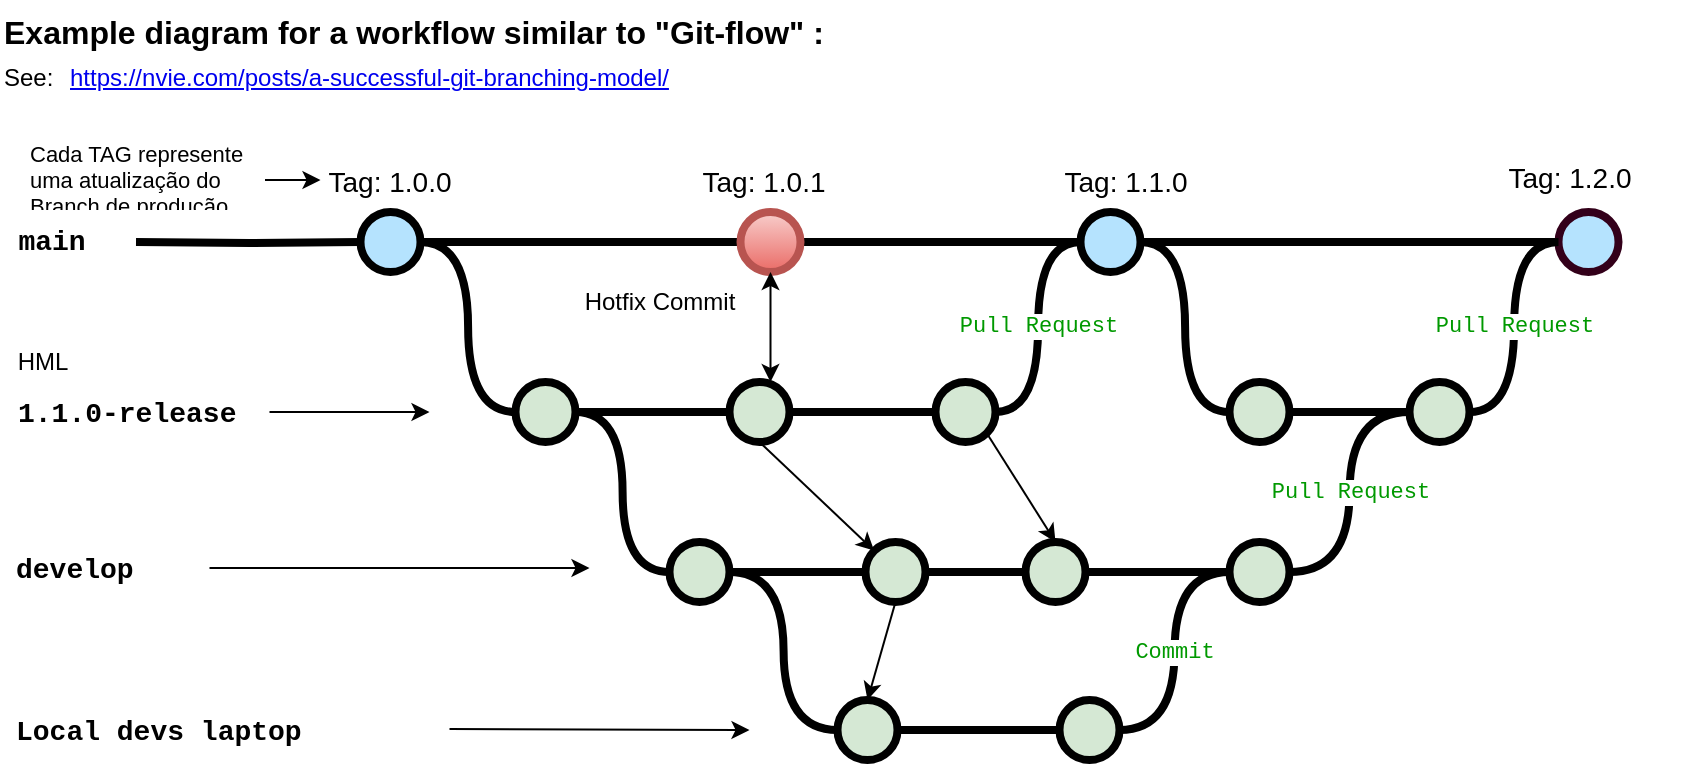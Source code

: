 <mxfile version="15.8.7" type="device" pages="2"><diagram id="yPxyJZ8AM_hMuL3Unpa9" name="complex gitflow"><mxGraphModel dx="1108" dy="545" grid="1" gridSize="10" guides="1" tooltips="1" connect="1" arrows="1" fold="1" page="1" pageScale="1" pageWidth="1100" pageHeight="850" math="0" shadow="0"><root><mxCell id="0"/><mxCell id="1" parent="0"/><mxCell id="uWUnNED6HEl2aK5fdaIb-7" value="Hotfix Commit" style="text;html=1;strokeColor=none;fillColor=none;align=center;verticalAlign=middle;whiteSpace=wrap;overflow=hidden;" parent="1" vertex="1"><mxGeometry x="372.25" y="226" width="80" height="30" as="geometry"/></mxCell><mxCell id="uWUnNED6HEl2aK5fdaIb-8" value="" style="edgeStyle=orthogonalEdgeStyle;rounded=0;html=1;jettySize=auto;orthogonalLoop=1;plain-blue;endArrow=none;endFill=0;strokeWidth=4;strokeColor=#000000;entryX=0;entryY=0.5;entryDx=0;entryDy=0;entryPerimeter=0;" parent="1" source="uWUnNED6HEl2aK5fdaIb-10" target="9hBKPDzoitwpIBdzFDQ7-16" edge="1"><mxGeometry x="292.25" y="211" as="geometry"><mxPoint x="442.25" y="211" as="targetPoint"/></mxGeometry></mxCell><mxCell id="uWUnNED6HEl2aK5fdaIb-9" style="edgeStyle=orthogonalEdgeStyle;curved=1;rounded=0;html=1;exitX=1;exitY=0.5;exitPerimeter=0;entryX=0;entryY=0.5;entryPerimeter=0;endArrow=none;endFill=0;jettySize=auto;orthogonalLoop=1;strokeWidth=4;fontSize=15;" parent="1" source="uWUnNED6HEl2aK5fdaIb-10" target="uWUnNED6HEl2aK5fdaIb-15" edge="1"><mxGeometry relative="1" as="geometry"/></mxCell><mxCell id="uWUnNED6HEl2aK5fdaIb-10" value="" style="verticalLabelPosition=bottom;verticalAlign=top;html=1;strokeWidth=4;shape=mxgraph.flowchart.on-page_reference;plain-blue;gradientColor=none;fillColor=#B5E3Fe;strokeColor=#000000;" parent="1" vertex="1"><mxGeometry x="262.25" y="196" width="30" height="30" as="geometry"/></mxCell><mxCell id="uWUnNED6HEl2aK5fdaIb-80" value="" style="edgeStyle=orthogonalEdgeStyle;curved=1;rounded=0;orthogonalLoop=1;jettySize=auto;html=1;endArrow=none;endFill=0;strokeWidth=4;entryX=0;entryY=0.5;entryDx=0;entryDy=0;entryPerimeter=0;" parent="1" source="uWUnNED6HEl2aK5fdaIb-11" target="uWUnNED6HEl2aK5fdaIb-109" edge="1"><mxGeometry relative="1" as="geometry"><mxPoint x="734.5" y="211" as="targetPoint"/></mxGeometry></mxCell><mxCell id="uWUnNED6HEl2aK5fdaIb-105" style="edgeStyle=orthogonalEdgeStyle;curved=1;rounded=0;orthogonalLoop=1;jettySize=auto;html=1;exitX=1;exitY=0.5;exitDx=0;exitDy=0;exitPerimeter=0;entryX=0;entryY=0.5;entryDx=0;entryDy=0;entryPerimeter=0;endArrow=none;endFill=0;strokeWidth=4;fontFamily=Courier New;fontColor=#009900;" parent="1" source="uWUnNED6HEl2aK5fdaIb-11" target="uWUnNED6HEl2aK5fdaIb-104" edge="1"><mxGeometry relative="1" as="geometry"/></mxCell><mxCell id="uWUnNED6HEl2aK5fdaIb-11" value="" style="verticalLabelPosition=bottom;verticalAlign=top;html=1;strokeWidth=4;shape=mxgraph.flowchart.on-page_reference;plain-blue;gradientColor=none;strokeColor=#000000;fillColor=#B5E3FE;" parent="1" vertex="1"><mxGeometry x="622.25" y="196" width="30" height="30" as="geometry"/></mxCell><mxCell id="uWUnNED6HEl2aK5fdaIb-109" value="" style="verticalLabelPosition=bottom;verticalAlign=top;html=1;strokeWidth=4;shape=mxgraph.flowchart.on-page_reference;plain-blue;gradientColor=none;strokeColor=#33001A;fillColor=#B5E3FE;" parent="1" vertex="1"><mxGeometry x="861.25" y="196" width="30" height="30" as="geometry"/></mxCell><mxCell id="uWUnNED6HEl2aK5fdaIb-12" value="" style="edgeStyle=orthogonalEdgeStyle;rounded=0;html=1;jettySize=auto;orthogonalLoop=1;strokeWidth=4;endArrow=none;endFill=0;" parent="1" target="uWUnNED6HEl2aK5fdaIb-10" edge="1"><mxGeometry x="192.25" y="211" as="geometry"><mxPoint x="150" y="211" as="sourcePoint"/></mxGeometry></mxCell><mxCell id="uWUnNED6HEl2aK5fdaIb-13" value="main" style="text;html=1;strokeColor=none;fillColor=none;align=center;verticalAlign=middle;whiteSpace=wrap;overflow=hidden;fontSize=14;fontStyle=1;fontFamily=Courier New;" parent="1" vertex="1"><mxGeometry x="83" y="190" width="50" height="42" as="geometry"/></mxCell><mxCell id="uWUnNED6HEl2aK5fdaIb-14" style="edgeStyle=orthogonalEdgeStyle;curved=1;rounded=0;html=1;exitX=1;exitY=0.5;exitPerimeter=0;endArrow=none;endFill=0;jettySize=auto;orthogonalLoop=1;strokeWidth=4;fontSize=15;" parent="1" source="uWUnNED6HEl2aK5fdaIb-15" target="uWUnNED6HEl2aK5fdaIb-17" edge="1"><mxGeometry relative="1" as="geometry"/></mxCell><mxCell id="uWUnNED6HEl2aK5fdaIb-15" value="" style="verticalLabelPosition=bottom;verticalAlign=top;html=1;strokeWidth=4;shape=mxgraph.flowchart.on-page_reference;plain-purple;gradientColor=none;strokeColor=#000000;fillColor=#D5E8D4;" parent="1" vertex="1"><mxGeometry x="339.75" y="281" width="30" height="30" as="geometry"/></mxCell><mxCell id="uWUnNED6HEl2aK5fdaIb-16" style="edgeStyle=orthogonalEdgeStyle;curved=1;rounded=0;html=1;exitX=1;exitY=0.5;exitPerimeter=0;entryX=0;entryY=0.5;entryPerimeter=0;endArrow=none;endFill=0;jettySize=auto;orthogonalLoop=1;strokeWidth=4;fontSize=15;" parent="1" source="uWUnNED6HEl2aK5fdaIb-17" target="uWUnNED6HEl2aK5fdaIb-19" edge="1"><mxGeometry relative="1" as="geometry"/></mxCell><mxCell id="uWUnNED6HEl2aK5fdaIb-17" value="" style="verticalLabelPosition=bottom;verticalAlign=top;html=1;strokeWidth=4;shape=mxgraph.flowchart.on-page_reference;plain-purple;gradientColor=none;strokeColor=#000000;fillColor=#D5E8D4;" parent="1" vertex="1"><mxGeometry x="446.75" y="281" width="30" height="30" as="geometry"/></mxCell><mxCell id="uWUnNED6HEl2aK5fdaIb-18" value="Pull Request" style="edgeStyle=orthogonalEdgeStyle;curved=1;rounded=0;html=1;exitX=1;exitY=0.5;exitPerimeter=0;entryX=0;entryY=0.5;entryPerimeter=0;endArrow=none;endFill=0;jettySize=auto;orthogonalLoop=1;strokeWidth=4;fontSize=11;fontFamily=Courier New;fontColor=#009900;" parent="1" source="uWUnNED6HEl2aK5fdaIb-19" target="uWUnNED6HEl2aK5fdaIb-11" edge="1"><mxGeometry relative="1" as="geometry"/></mxCell><mxCell id="uWUnNED6HEl2aK5fdaIb-19" value="" style="verticalLabelPosition=bottom;verticalAlign=top;html=1;strokeWidth=4;shape=mxgraph.flowchart.on-page_reference;plain-purple;gradientColor=none;strokeColor=#000000;fillColor=#D5E8D4;" parent="1" vertex="1"><mxGeometry x="549.75" y="281" width="30" height="30" as="geometry"/></mxCell><mxCell id="uWUnNED6HEl2aK5fdaIb-20" value="1.1.0-release" style="text;html=1;strokeColor=none;fillColor=none;align=left;verticalAlign=middle;whiteSpace=wrap;overflow=hidden;fontSize=14;fontStyle=1;fontFamily=Courier New;" parent="1" vertex="1"><mxGeometry x="88.75" y="286" width="240" height="20" as="geometry"/></mxCell><mxCell id="uWUnNED6HEl2aK5fdaIb-71" value="" style="edgeStyle=orthogonalEdgeStyle;rounded=0;orthogonalLoop=1;jettySize=auto;html=1;endArrow=none;endFill=0;strokeWidth=4;" parent="1" source="uWUnNED6HEl2aK5fdaIb-69" target="uWUnNED6HEl2aK5fdaIb-70" edge="1"><mxGeometry relative="1" as="geometry"/></mxCell><mxCell id="uWUnNED6HEl2aK5fdaIb-75" style="edgeStyle=orthogonalEdgeStyle;rounded=0;orthogonalLoop=1;jettySize=auto;html=1;entryX=1;entryY=0.5;entryDx=0;entryDy=0;entryPerimeter=0;endArrow=none;endFill=0;strokeWidth=4;curved=1;" parent="1" source="uWUnNED6HEl2aK5fdaIb-69" target="uWUnNED6HEl2aK5fdaIb-15" edge="1"><mxGeometry relative="1" as="geometry"/></mxCell><mxCell id="uWUnNED6HEl2aK5fdaIb-94" style="edgeStyle=orthogonalEdgeStyle;curved=1;rounded=0;orthogonalLoop=1;jettySize=auto;html=1;exitX=1;exitY=0.5;exitDx=0;exitDy=0;exitPerimeter=0;entryX=0;entryY=0.5;entryDx=0;entryDy=0;entryPerimeter=0;endArrow=none;endFill=0;strokeWidth=4;fontFamily=Courier New;fontColor=#009900;" parent="1" source="uWUnNED6HEl2aK5fdaIb-69" target="uWUnNED6HEl2aK5fdaIb-82" edge="1"><mxGeometry relative="1" as="geometry"/></mxCell><mxCell id="uWUnNED6HEl2aK5fdaIb-69" value="" style="verticalLabelPosition=bottom;verticalAlign=top;html=1;strokeWidth=4;shape=mxgraph.flowchart.on-page_reference;plain-purple;gradientColor=none;strokeColor=#000000;fillColor=#D5E8D4;" parent="1" vertex="1"><mxGeometry x="416.75" y="361" width="30" height="30" as="geometry"/></mxCell><mxCell id="uWUnNED6HEl2aK5fdaIb-78" value="" style="edgeStyle=orthogonalEdgeStyle;curved=1;rounded=0;orthogonalLoop=1;jettySize=auto;html=1;endArrow=none;endFill=0;strokeWidth=4;" parent="1" source="uWUnNED6HEl2aK5fdaIb-70" target="uWUnNED6HEl2aK5fdaIb-77" edge="1"><mxGeometry relative="1" as="geometry"/></mxCell><mxCell id="uWUnNED6HEl2aK5fdaIb-70" value="" style="verticalLabelPosition=bottom;verticalAlign=top;html=1;strokeWidth=4;shape=mxgraph.flowchart.on-page_reference;plain-purple;gradientColor=none;strokeColor=#000000;fillColor=#D5E8D4;" parent="1" vertex="1"><mxGeometry x="514.75" y="361" width="30" height="30" as="geometry"/></mxCell><mxCell id="uWUnNED6HEl2aK5fdaIb-96" value="" style="edgeStyle=orthogonalEdgeStyle;curved=1;rounded=0;orthogonalLoop=1;jettySize=auto;html=1;endArrow=none;endFill=0;strokeWidth=4;fontFamily=Courier New;fontColor=#009900;" parent="1" source="uWUnNED6HEl2aK5fdaIb-77" target="uWUnNED6HEl2aK5fdaIb-95" edge="1"><mxGeometry relative="1" as="geometry"/></mxCell><mxCell id="uWUnNED6HEl2aK5fdaIb-77" value="" style="verticalLabelPosition=bottom;verticalAlign=top;html=1;strokeWidth=4;shape=mxgraph.flowchart.on-page_reference;plain-purple;gradientColor=none;strokeColor=#000000;fillColor=#D5E8D4;" parent="1" vertex="1"><mxGeometry x="594.75" y="361" width="30" height="30" as="geometry"/></mxCell><mxCell id="uWUnNED6HEl2aK5fdaIb-108" value="Pull Request" style="edgeStyle=orthogonalEdgeStyle;curved=1;rounded=0;orthogonalLoop=1;jettySize=auto;html=1;entryX=0;entryY=0.5;entryDx=0;entryDy=0;entryPerimeter=0;endArrow=none;endFill=0;strokeWidth=4;fontFamily=Courier New;fontColor=#009900;" parent="1" source="uWUnNED6HEl2aK5fdaIb-95" target="uWUnNED6HEl2aK5fdaIb-106" edge="1"><mxGeometry relative="1" as="geometry"/></mxCell><mxCell id="uWUnNED6HEl2aK5fdaIb-95" value="" style="verticalLabelPosition=bottom;verticalAlign=top;html=1;strokeWidth=4;shape=mxgraph.flowchart.on-page_reference;plain-purple;gradientColor=none;strokeColor=#000000;fillColor=#D5E8D4;" parent="1" vertex="1"><mxGeometry x="696.75" y="361" width="30" height="30" as="geometry"/></mxCell><mxCell id="uWUnNED6HEl2aK5fdaIb-76" value="develop" style="text;html=1;strokeColor=none;fillColor=none;align=left;verticalAlign=middle;whiteSpace=wrap;overflow=hidden;fontSize=14;fontStyle=1;fontFamily=Courier New;" parent="1" vertex="1"><mxGeometry x="87.75" y="364" width="91" height="20" as="geometry"/></mxCell><mxCell id="uWUnNED6HEl2aK5fdaIb-81" value="" style="edgeStyle=orthogonalEdgeStyle;rounded=0;orthogonalLoop=1;jettySize=auto;html=1;endArrow=none;endFill=0;strokeWidth=4;" parent="1" source="uWUnNED6HEl2aK5fdaIb-82" target="uWUnNED6HEl2aK5fdaIb-84" edge="1"><mxGeometry relative="1" as="geometry"/></mxCell><mxCell id="uWUnNED6HEl2aK5fdaIb-82" value="" style="verticalLabelPosition=bottom;verticalAlign=top;html=1;strokeWidth=4;shape=mxgraph.flowchart.on-page_reference;plain-purple;gradientColor=none;strokeColor=#000000;fillColor=#D5E8D4;" parent="1" vertex="1"><mxGeometry x="500.75" y="440" width="30" height="30" as="geometry"/></mxCell><mxCell id="uWUnNED6HEl2aK5fdaIb-97" value="Commit" style="edgeStyle=orthogonalEdgeStyle;curved=1;rounded=0;orthogonalLoop=1;jettySize=auto;html=1;exitX=1;exitY=0.5;exitDx=0;exitDy=0;exitPerimeter=0;entryX=0;entryY=0.5;entryDx=0;entryDy=0;entryPerimeter=0;endArrow=none;endFill=0;strokeWidth=4;fontFamily=Courier New;fontColor=#009900;" parent="1" source="uWUnNED6HEl2aK5fdaIb-84" target="uWUnNED6HEl2aK5fdaIb-95" edge="1"><mxGeometry relative="1" as="geometry"/></mxCell><mxCell id="uWUnNED6HEl2aK5fdaIb-84" value="" style="verticalLabelPosition=bottom;verticalAlign=top;html=1;strokeWidth=4;shape=mxgraph.flowchart.on-page_reference;plain-purple;gradientColor=none;strokeColor=#000000;fillColor=#D5E8D4;" parent="1" vertex="1"><mxGeometry x="611.75" y="440" width="30" height="30" as="geometry"/></mxCell><mxCell id="uWUnNED6HEl2aK5fdaIb-86" value="Local devs laptop" style="text;html=1;strokeColor=none;fillColor=none;align=left;verticalAlign=middle;whiteSpace=wrap;overflow=hidden;fontSize=14;fontStyle=1;fontFamily=Courier New;" parent="1" vertex="1"><mxGeometry x="87.5" y="445" width="240" height="20" as="geometry"/></mxCell><mxCell id="uWUnNED6HEl2aK5fdaIb-91" value="" style="endArrow=classic;html=1;strokeWidth=1;fontFamily=Courier New;fontColor=#009900;" parent="1" edge="1"><mxGeometry width="50" height="50" relative="1" as="geometry"><mxPoint x="306.75" y="454.5" as="sourcePoint"/><mxPoint x="456.75" y="455" as="targetPoint"/></mxGeometry></mxCell><mxCell id="uWUnNED6HEl2aK5fdaIb-92" value="" style="endArrow=classic;html=1;strokeWidth=1;fontFamily=Courier New;fontColor=#009900;" parent="1" edge="1"><mxGeometry width="50" height="50" relative="1" as="geometry"><mxPoint x="186.75" y="374" as="sourcePoint"/><mxPoint x="376.75" y="374" as="targetPoint"/></mxGeometry></mxCell><mxCell id="uWUnNED6HEl2aK5fdaIb-93" value="" style="endArrow=classic;html=1;strokeWidth=1;fontFamily=Courier New;fontColor=#009900;" parent="1" edge="1"><mxGeometry width="50" height="50" relative="1" as="geometry"><mxPoint x="216.75" y="296" as="sourcePoint"/><mxPoint x="296.75" y="296" as="targetPoint"/></mxGeometry></mxCell><mxCell id="uWUnNED6HEl2aK5fdaIb-101" value="Tag: 1.1.0" style="text;html=1;strokeColor=none;fillColor=none;align=center;verticalAlign=middle;whiteSpace=wrap;overflow=hidden;fontSize=14;" parent="1" vertex="1"><mxGeometry x="590.25" y="170" width="110" height="20" as="geometry"/></mxCell><mxCell id="uWUnNED6HEl2aK5fdaIb-103" value="Tag: 1.0.0" style="text;html=1;strokeColor=none;fillColor=none;align=center;verticalAlign=middle;whiteSpace=wrap;overflow=hidden;fontSize=14;" parent="1" vertex="1"><mxGeometry x="242.25" y="170" width="70" height="20" as="geometry"/></mxCell><mxCell id="uWUnNED6HEl2aK5fdaIb-107" value="" style="edgeStyle=orthogonalEdgeStyle;curved=1;rounded=0;orthogonalLoop=1;jettySize=auto;html=1;endArrow=none;endFill=0;strokeWidth=4;fontFamily=Courier New;fontColor=#009900;" parent="1" source="uWUnNED6HEl2aK5fdaIb-104" target="uWUnNED6HEl2aK5fdaIb-106" edge="1"><mxGeometry relative="1" as="geometry"/></mxCell><mxCell id="uWUnNED6HEl2aK5fdaIb-104" value="" style="verticalLabelPosition=bottom;verticalAlign=top;html=1;strokeWidth=4;shape=mxgraph.flowchart.on-page_reference;plain-purple;gradientColor=none;strokeColor=#000000;fillColor=#D5E8D4;" parent="1" vertex="1"><mxGeometry x="696.75" y="281" width="30" height="30" as="geometry"/></mxCell><mxCell id="uWUnNED6HEl2aK5fdaIb-115" value="Pull Request" style="edgeStyle=orthogonalEdgeStyle;curved=1;rounded=0;orthogonalLoop=1;jettySize=auto;html=1;entryX=0;entryY=0.5;entryDx=0;entryDy=0;entryPerimeter=0;endArrow=none;endFill=0;strokeWidth=4;fontFamily=Courier New;fontColor=#009900;" parent="1" source="uWUnNED6HEl2aK5fdaIb-106" target="uWUnNED6HEl2aK5fdaIb-109" edge="1"><mxGeometry relative="1" as="geometry"/></mxCell><mxCell id="uWUnNED6HEl2aK5fdaIb-106" value="" style="verticalLabelPosition=bottom;verticalAlign=top;html=1;strokeWidth=4;shape=mxgraph.flowchart.on-page_reference;plain-purple;gradientColor=none;strokeColor=#000000;fillColor=#D5E8D4;" parent="1" vertex="1"><mxGeometry x="786.75" y="281" width="30" height="30" as="geometry"/></mxCell><mxCell id="uWUnNED6HEl2aK5fdaIb-116" value="Tag: 1.2.0" style="text;html=1;strokeColor=none;fillColor=none;align=center;verticalAlign=middle;whiteSpace=wrap;overflow=hidden;fontSize=14;" parent="1" vertex="1"><mxGeometry x="812.25" y="168" width="110" height="20" as="geometry"/></mxCell><mxCell id="fSnZ5vnYTslC5NarKmr_-9" value="" style="edgeStyle=orthogonalEdgeStyle;rounded=0;orthogonalLoop=1;jettySize=auto;html=1;fontSize=12;fontColor=#000000;entryX=0;entryY=0.5;entryDx=0;entryDy=0;" parent="1" source="fSnZ5vnYTslC5NarKmr_-8" target="uWUnNED6HEl2aK5fdaIb-103" edge="1"><mxGeometry relative="1" as="geometry"><mxPoint x="222.25" y="180" as="targetPoint"/><Array as="points"><mxPoint x="222.25" y="180"/><mxPoint x="222.25" y="180"/></Array></mxGeometry></mxCell><mxCell id="fSnZ5vnYTslC5NarKmr_-8" value="&lt;span style=&quot;text-align: center ; font-size: 11px&quot;&gt;Cada TAG represente uma atualização do Branch de produção&lt;/span&gt;" style="text;html=1;strokeColor=none;fillColor=none;align=left;verticalAlign=middle;whiteSpace=wrap;overflow=hidden;fontSize=11;fontStyle=0;fontColor=#000000;" parent="1" vertex="1"><mxGeometry x="94.5" y="158" width="120" height="38" as="geometry"/></mxCell><UserObject label="Example diagram for a workflow similar to &quot;Git-flow&quot; :" link="https://nvie.com/posts/a-successful-git-branching-model/" id="9hBKPDzoitwpIBdzFDQ7-2"><mxCell style="text;whiteSpace=wrap;html=1;fontStyle=1;fontSize=16;" parent="1" vertex="1"><mxGeometry x="82.25" y="90" width="427.75" height="20" as="geometry"/></mxCell></UserObject><UserObject label="&lt;a href=&quot;https://nvie.com/posts/a-successful-git-branching-model/&quot;&gt;https://nvie.com/posts/a-successful-git-branching-model/&lt;/a&gt;" link="https://nvie.com/posts/a-successful-git-branching-model/" id="9hBKPDzoitwpIBdzFDQ7-3"><mxCell style="text;whiteSpace=wrap;html=1;" parent="1" vertex="1"><mxGeometry x="115" y="115" width="355" height="20" as="geometry"/></mxCell></UserObject><UserObject label="See:" link="https://nvie.com/posts/a-successful-git-branching-model/" id="9hBKPDzoitwpIBdzFDQ7-7"><mxCell style="text;whiteSpace=wrap;html=1;" parent="1" vertex="1"><mxGeometry x="82.25" y="115" width="32.75" height="20" as="geometry"/></mxCell></UserObject><mxCell id="9hBKPDzoitwpIBdzFDQ7-21" value="" style="edgeStyle=orthogonalEdgeStyle;rounded=0;orthogonalLoop=1;jettySize=auto;html=1;fontSize=15;endArrow=none;endFill=0;strokeWidth=4;entryX=0;entryY=0.5;entryDx=0;entryDy=0;entryPerimeter=0;" parent="1" source="9hBKPDzoitwpIBdzFDQ7-16" target="uWUnNED6HEl2aK5fdaIb-11" edge="1"><mxGeometry relative="1" as="geometry"><mxPoint x="560.25" y="211" as="targetPoint"/></mxGeometry></mxCell><mxCell id="9hBKPDzoitwpIBdzFDQ7-16" value="" style="verticalLabelPosition=bottom;verticalAlign=top;html=1;strokeWidth=4;shape=mxgraph.flowchart.on-page_reference;plain-blue;gradientColor=#EA6B66;strokeColor=#B85450;fillColor=#F8CECC;" parent="1" vertex="1"><mxGeometry x="452.25" y="196" width="30" height="30" as="geometry"/></mxCell><mxCell id="9hBKPDzoitwpIBdzFDQ7-61" value="Tag: 1.0.1" style="text;html=1;strokeColor=none;fillColor=none;align=center;verticalAlign=middle;whiteSpace=wrap;overflow=hidden;fontSize=14;" parent="1" vertex="1"><mxGeometry x="428.5" y="170" width="70" height="20" as="geometry"/></mxCell><mxCell id="_OS2BdexAXi9UhqFnZfH-1" value="" style="endArrow=classic;startArrow=classic;html=1;rounded=0;entryX=0.5;entryY=1;entryDx=0;entryDy=0;entryPerimeter=0;exitX=0.683;exitY=0;exitDx=0;exitDy=0;exitPerimeter=0;" edge="1" parent="1" source="uWUnNED6HEl2aK5fdaIb-17" target="9hBKPDzoitwpIBdzFDQ7-16"><mxGeometry width="50" height="50" relative="1" as="geometry"><mxPoint x="464.75" y="281" as="sourcePoint"/><mxPoint x="514.75" y="231" as="targetPoint"/></mxGeometry></mxCell><mxCell id="_OS2BdexAXi9UhqFnZfH-3" value="" style="endArrow=classic;html=1;rounded=0;exitX=0.5;exitY=1;exitDx=0;exitDy=0;exitPerimeter=0;entryX=0.145;entryY=0.145;entryDx=0;entryDy=0;entryPerimeter=0;" edge="1" parent="1" source="uWUnNED6HEl2aK5fdaIb-17" target="uWUnNED6HEl2aK5fdaIb-70"><mxGeometry width="50" height="50" relative="1" as="geometry"><mxPoint x="460" y="360" as="sourcePoint"/><mxPoint x="510" y="310" as="targetPoint"/></mxGeometry></mxCell><mxCell id="_OS2BdexAXi9UhqFnZfH-6" value="HML" style="text;html=1;align=center;verticalAlign=middle;resizable=0;points=[];autosize=1;strokeColor=none;fillColor=none;" vertex="1" parent="1"><mxGeometry x="83" y="261" width="40" height="20" as="geometry"/></mxCell><mxCell id="_OS2BdexAXi9UhqFnZfH-8" value="" style="endArrow=classic;html=1;rounded=0;entryX=0.5;entryY=0;entryDx=0;entryDy=0;entryPerimeter=0;exitX=0.5;exitY=1;exitDx=0;exitDy=0;exitPerimeter=0;" edge="1" parent="1" source="uWUnNED6HEl2aK5fdaIb-70" target="uWUnNED6HEl2aK5fdaIb-82"><mxGeometry width="50" height="50" relative="1" as="geometry"><mxPoint x="340" y="310" as="sourcePoint"/><mxPoint x="390" y="260" as="targetPoint"/></mxGeometry></mxCell><mxCell id="_OS2BdexAXi9UhqFnZfH-9" value="" style="endArrow=classic;html=1;rounded=0;entryX=0.5;entryY=0;entryDx=0;entryDy=0;entryPerimeter=0;exitX=0.855;exitY=0.855;exitDx=0;exitDy=0;exitPerimeter=0;" edge="1" parent="1" source="uWUnNED6HEl2aK5fdaIb-19" target="uWUnNED6HEl2aK5fdaIb-77"><mxGeometry width="50" height="50" relative="1" as="geometry"><mxPoint x="340" y="310" as="sourcePoint"/><mxPoint x="390" y="260" as="targetPoint"/></mxGeometry></mxCell></root></mxGraphModel></diagram><diagram id="mi6rV0WuC-2AkeWMCwwI" name="Página-2"><mxGraphModel dx="1109" dy="545" grid="1" gridSize="10" guides="1" tooltips="1" connect="1" arrows="1" fold="1" page="1" pageScale="1" pageWidth="1169" pageHeight="827" math="0" shadow="0"><root><mxCell id="BU8cjh1v3lV364EXRvDp-0"/><mxCell id="BU8cjh1v3lV364EXRvDp-1" parent="BU8cjh1v3lV364EXRvDp-0"/><mxCell id="BU8cjh1v3lV364EXRvDp-7" style="edgeStyle=orthogonalEdgeStyle;rounded=0;orthogonalLoop=1;jettySize=auto;html=1;" edge="1" parent="BU8cjh1v3lV364EXRvDp-1" source="BU8cjh1v3lV364EXRvDp-2" target="BU8cjh1v3lV364EXRvDp-3"><mxGeometry relative="1" as="geometry"/></mxCell><mxCell id="BU8cjh1v3lV364EXRvDp-2" value="PROD" style="ellipse;shape=doubleEllipse;whiteSpace=wrap;html=1;aspect=fixed;" vertex="1" parent="BU8cjh1v3lV364EXRvDp-1"><mxGeometry x="170" y="80" width="80" height="80" as="geometry"/></mxCell><mxCell id="BU8cjh1v3lV364EXRvDp-9" style="edgeStyle=orthogonalEdgeStyle;rounded=0;orthogonalLoop=1;jettySize=auto;html=1;entryX=0.5;entryY=0;entryDx=0;entryDy=0;" edge="1" parent="BU8cjh1v3lV364EXRvDp-1" source="BU8cjh1v3lV364EXRvDp-3" target="BU8cjh1v3lV364EXRvDp-4"><mxGeometry relative="1" as="geometry"/></mxCell><mxCell id="BU8cjh1v3lV364EXRvDp-3" value="HML" style="ellipse;whiteSpace=wrap;html=1;aspect=fixed;" vertex="1" parent="BU8cjh1v3lV364EXRvDp-1"><mxGeometry x="170" y="240" width="80" height="80" as="geometry"/></mxCell><mxCell id="BU8cjh1v3lV364EXRvDp-10" style="edgeStyle=orthogonalEdgeStyle;rounded=0;orthogonalLoop=1;jettySize=auto;html=1;entryX=0.5;entryY=0;entryDx=0;entryDy=0;" edge="1" parent="BU8cjh1v3lV364EXRvDp-1" source="BU8cjh1v3lV364EXRvDp-4" target="BU8cjh1v3lV364EXRvDp-5"><mxGeometry relative="1" as="geometry"/></mxCell><mxCell id="BU8cjh1v3lV364EXRvDp-11" style="edgeStyle=orthogonalEdgeStyle;rounded=0;orthogonalLoop=1;jettySize=auto;html=1;entryX=0;entryY=0.5;entryDx=0;entryDy=0;" edge="1" parent="BU8cjh1v3lV364EXRvDp-1" source="BU8cjh1v3lV364EXRvDp-4" target="BU8cjh1v3lV364EXRvDp-12"><mxGeometry relative="1" as="geometry"><mxPoint x="360" y="430" as="targetPoint"/></mxGeometry></mxCell><mxCell id="BU8cjh1v3lV364EXRvDp-4" value="DEV" style="ellipse;whiteSpace=wrap;html=1;aspect=fixed;" vertex="1" parent="BU8cjh1v3lV364EXRvDp-1"><mxGeometry x="170" y="390" width="80" height="80" as="geometry"/></mxCell><mxCell id="BU8cjh1v3lV364EXRvDp-31" style="edgeStyle=orthogonalEdgeStyle;rounded=0;orthogonalLoop=1;jettySize=auto;html=1;entryX=0.5;entryY=1;entryDx=0;entryDy=0;" edge="1" parent="BU8cjh1v3lV364EXRvDp-1" source="BU8cjh1v3lV364EXRvDp-5" target="BU8cjh1v3lV364EXRvDp-12"><mxGeometry relative="1" as="geometry"/></mxCell><mxCell id="BU8cjh1v3lV364EXRvDp-32" style="edgeStyle=orthogonalEdgeStyle;rounded=0;orthogonalLoop=1;jettySize=auto;html=1;entryX=0.5;entryY=1;entryDx=0;entryDy=0;" edge="1" parent="BU8cjh1v3lV364EXRvDp-1" source="BU8cjh1v3lV364EXRvDp-5" target="BU8cjh1v3lV364EXRvDp-19"><mxGeometry relative="1" as="geometry"/></mxCell><mxCell id="BU8cjh1v3lV364EXRvDp-5" value="DEVLocal" style="ellipse;whiteSpace=wrap;html=1;aspect=fixed;" vertex="1" parent="BU8cjh1v3lV364EXRvDp-1"><mxGeometry x="170" y="550" width="80" height="80" as="geometry"/></mxCell><mxCell id="BU8cjh1v3lV364EXRvDp-6" value="" style="endArrow=none;html=1;rounded=0;exitX=1;exitY=0.5;exitDx=0;exitDy=0;" edge="1" parent="BU8cjh1v3lV364EXRvDp-1" source="BU8cjh1v3lV364EXRvDp-2"><mxGeometry width="50" height="50" relative="1" as="geometry"><mxPoint x="540" y="310" as="sourcePoint"/><mxPoint x="1080" y="120" as="targetPoint"/></mxGeometry></mxCell><mxCell id="BU8cjh1v3lV364EXRvDp-8" value="" style="endArrow=classic;html=1;rounded=0;exitX=1;exitY=0.5;exitDx=0;exitDy=0;" edge="1" parent="BU8cjh1v3lV364EXRvDp-1" source="BU8cjh1v3lV364EXRvDp-3"><mxGeometry width="50" height="50" relative="1" as="geometry"><mxPoint x="540" y="310" as="sourcePoint"/><mxPoint x="1120" y="280" as="targetPoint"/></mxGeometry></mxCell><mxCell id="BU8cjh1v3lV364EXRvDp-13" style="edgeStyle=orthogonalEdgeStyle;rounded=0;orthogonalLoop=1;jettySize=auto;html=1;entryX=0.5;entryY=1;entryDx=0;entryDy=0;" edge="1" parent="BU8cjh1v3lV364EXRvDp-1" source="BU8cjh1v3lV364EXRvDp-12" target="BU8cjh1v3lV364EXRvDp-14"><mxGeometry relative="1" as="geometry"><mxPoint x="410" y="340" as="targetPoint"/></mxGeometry></mxCell><mxCell id="BU8cjh1v3lV364EXRvDp-18" style="edgeStyle=orthogonalEdgeStyle;rounded=0;orthogonalLoop=1;jettySize=auto;html=1;" edge="1" parent="BU8cjh1v3lV364EXRvDp-1" source="BU8cjh1v3lV364EXRvDp-12" target="BU8cjh1v3lV364EXRvDp-19"><mxGeometry relative="1" as="geometry"><mxPoint x="610" y="430" as="targetPoint"/></mxGeometry></mxCell><mxCell id="BU8cjh1v3lV364EXRvDp-12" value="Feature&lt;br&gt;N.1.0" style="ellipse;whiteSpace=wrap;html=1;aspect=fixed;" vertex="1" parent="BU8cjh1v3lV364EXRvDp-1"><mxGeometry x="370" y="390" width="80" height="80" as="geometry"/></mxCell><mxCell id="BU8cjh1v3lV364EXRvDp-14" value="QA&lt;br&gt;OK" style="ellipse;whiteSpace=wrap;html=1;aspect=fixed;" vertex="1" parent="BU8cjh1v3lV364EXRvDp-1"><mxGeometry x="370" y="240" width="80" height="80" as="geometry"/></mxCell><mxCell id="BU8cjh1v3lV364EXRvDp-16" value="Pull Request&lt;br&gt;Aprovada" style="edgeStyle=orthogonalEdgeStyle;rounded=0;orthogonalLoop=1;jettySize=auto;html=1;" edge="1" parent="BU8cjh1v3lV364EXRvDp-1" source="BU8cjh1v3lV364EXRvDp-15"><mxGeometry relative="1" as="geometry"><mxPoint x="560" y="120" as="targetPoint"/></mxGeometry></mxCell><mxCell id="BU8cjh1v3lV364EXRvDp-15" value="CLIENTE&lt;br&gt;OK" style="ellipse;whiteSpace=wrap;html=1;aspect=fixed;" vertex="1" parent="BU8cjh1v3lV364EXRvDp-1"><mxGeometry x="520" y="240" width="80" height="80" as="geometry"/></mxCell><mxCell id="BU8cjh1v3lV364EXRvDp-17" value="N.1.0" style="text;html=1;strokeColor=none;fillColor=none;align=center;verticalAlign=middle;whiteSpace=wrap;rounded=0;" vertex="1" parent="BU8cjh1v3lV364EXRvDp-1"><mxGeometry x="530" y="80" width="60" height="30" as="geometry"/></mxCell><mxCell id="BU8cjh1v3lV364EXRvDp-20" style="edgeStyle=orthogonalEdgeStyle;rounded=0;orthogonalLoop=1;jettySize=auto;html=1;" edge="1" parent="BU8cjh1v3lV364EXRvDp-1" source="BU8cjh1v3lV364EXRvDp-19" target="BU8cjh1v3lV364EXRvDp-21"><mxGeometry relative="1" as="geometry"><mxPoint x="680" y="280" as="targetPoint"/></mxGeometry></mxCell><mxCell id="BU8cjh1v3lV364EXRvDp-28" style="edgeStyle=orthogonalEdgeStyle;rounded=0;orthogonalLoop=1;jettySize=auto;html=1;" edge="1" parent="BU8cjh1v3lV364EXRvDp-1" source="BU8cjh1v3lV364EXRvDp-19"><mxGeometry relative="1" as="geometry"><mxPoint x="940" y="430" as="targetPoint"/></mxGeometry></mxCell><mxCell id="BU8cjh1v3lV364EXRvDp-19" value="Feature&lt;br&gt;N.2.0" style="ellipse;whiteSpace=wrap;html=1;aspect=fixed;" vertex="1" parent="BU8cjh1v3lV364EXRvDp-1"><mxGeometry x="640" y="390" width="80" height="80" as="geometry"/></mxCell><mxCell id="BU8cjh1v3lV364EXRvDp-21" value="QA&lt;br&gt;OK" style="ellipse;whiteSpace=wrap;html=1;aspect=fixed;" vertex="1" parent="BU8cjh1v3lV364EXRvDp-1"><mxGeometry x="640" y="240" width="80" height="80" as="geometry"/></mxCell><mxCell id="BU8cjh1v3lV364EXRvDp-22" value="Pull Request&lt;br&gt;Aprovada" style="edgeStyle=orthogonalEdgeStyle;rounded=0;orthogonalLoop=1;jettySize=auto;html=1;" edge="1" parent="BU8cjh1v3lV364EXRvDp-1"><mxGeometry relative="1" as="geometry"><mxPoint x="679.5" y="120" as="targetPoint"/><mxPoint x="679.5" y="240" as="sourcePoint"/></mxGeometry></mxCell><mxCell id="BU8cjh1v3lV364EXRvDp-23" value="N.2.0" style="text;html=1;strokeColor=none;fillColor=none;align=center;verticalAlign=middle;whiteSpace=wrap;rounded=0;" vertex="1" parent="BU8cjh1v3lV364EXRvDp-1"><mxGeometry x="650" y="80" width="60" height="30" as="geometry"/></mxCell><mxCell id="BU8cjh1v3lV364EXRvDp-26" value="Commit" style="edgeStyle=orthogonalEdgeStyle;rounded=0;orthogonalLoop=1;jettySize=auto;html=1;" edge="1" parent="BU8cjh1v3lV364EXRvDp-1" source="BU8cjh1v3lV364EXRvDp-24"><mxGeometry x="0.143" relative="1" as="geometry"><mxPoint x="930" y="120" as="targetPoint"/><mxPoint as="offset"/></mxGeometry></mxCell><mxCell id="BU8cjh1v3lV364EXRvDp-24" value="FIX" style="ellipse;whiteSpace=wrap;html=1;aspect=fixed;" vertex="1" parent="BU8cjh1v3lV364EXRvDp-1"><mxGeometry x="790" y="160" width="80" height="80" as="geometry"/></mxCell><mxCell id="BU8cjh1v3lV364EXRvDp-25" value="" style="endArrow=classic;html=1;rounded=0;entryX=0;entryY=0.5;entryDx=0;entryDy=0;" edge="1" parent="BU8cjh1v3lV364EXRvDp-1" target="BU8cjh1v3lV364EXRvDp-24"><mxGeometry width="50" height="50" relative="1" as="geometry"><mxPoint x="760" y="120" as="sourcePoint"/><mxPoint x="590" y="320" as="targetPoint"/></mxGeometry></mxCell><mxCell id="BU8cjh1v3lV364EXRvDp-27" value="PUSH" style="endArrow=classic;html=1;rounded=0;exitX=1;exitY=1;exitDx=0;exitDy=0;" edge="1" parent="BU8cjh1v3lV364EXRvDp-1" source="BU8cjh1v3lV364EXRvDp-24"><mxGeometry width="50" height="50" relative="1" as="geometry"><mxPoint x="540" y="370" as="sourcePoint"/><mxPoint x="930" y="280" as="targetPoint"/><Array as="points"><mxPoint x="930" y="240"/></Array></mxGeometry></mxCell><mxCell id="BU8cjh1v3lV364EXRvDp-34" style="edgeStyle=orthogonalEdgeStyle;rounded=0;orthogonalLoop=1;jettySize=auto;html=1;" edge="1" parent="BU8cjh1v3lV364EXRvDp-1" source="BU8cjh1v3lV364EXRvDp-29" target="BU8cjh1v3lV364EXRvDp-35"><mxGeometry relative="1" as="geometry"><mxPoint x="1050" y="430" as="targetPoint"/></mxGeometry></mxCell><mxCell id="BU8cjh1v3lV364EXRvDp-29" value="Feature&lt;br&gt;N.2.1" style="ellipse;whiteSpace=wrap;html=1;aspect=fixed;" vertex="1" parent="BU8cjh1v3lV364EXRvDp-1"><mxGeometry x="890" y="390" width="80" height="80" as="geometry"/></mxCell><mxCell id="BU8cjh1v3lV364EXRvDp-30" value="PUSH / FORK" style="endArrow=classic;html=1;rounded=0;" edge="1" parent="BU8cjh1v3lV364EXRvDp-1"><mxGeometry width="50" height="50" relative="1" as="geometry"><mxPoint x="932" y="280" as="sourcePoint"/><mxPoint x="932" y="390" as="targetPoint"/></mxGeometry></mxCell><mxCell id="BU8cjh1v3lV364EXRvDp-36" style="edgeStyle=orthogonalEdgeStyle;rounded=0;orthogonalLoop=1;jettySize=auto;html=1;entryX=0.5;entryY=1;entryDx=0;entryDy=0;" edge="1" parent="BU8cjh1v3lV364EXRvDp-1" source="BU8cjh1v3lV364EXRvDp-35" target="BU8cjh1v3lV364EXRvDp-37"><mxGeometry relative="1" as="geometry"><mxPoint x="1070" y="280" as="targetPoint"/></mxGeometry></mxCell><mxCell id="BU8cjh1v3lV364EXRvDp-35" value="Feature &lt;br&gt;N.3.0" style="ellipse;whiteSpace=wrap;html=1;aspect=fixed;" vertex="1" parent="BU8cjh1v3lV364EXRvDp-1"><mxGeometry x="1030" y="390" width="80" height="80" as="geometry"/></mxCell><mxCell id="BU8cjh1v3lV364EXRvDp-37" value="QA&lt;br&gt;OK" style="ellipse;whiteSpace=wrap;html=1;aspect=fixed;" vertex="1" parent="BU8cjh1v3lV364EXRvDp-1"><mxGeometry x="980" y="240" width="80" height="80" as="geometry"/></mxCell></root></mxGraphModel></diagram></mxfile>